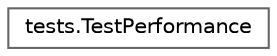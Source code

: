 digraph "Graphical Class Hierarchy"
{
 // LATEX_PDF_SIZE
  bgcolor="transparent";
  edge [fontname=Helvetica,fontsize=10,labelfontname=Helvetica,labelfontsize=10];
  node [fontname=Helvetica,fontsize=10,shape=box,height=0.2,width=0.4];
  rankdir="LR";
  Node0 [label="tests.TestPerformance",height=0.2,width=0.4,color="grey40", fillcolor="white", style="filled",URL="$classtests_1_1_test_performance.html",tooltip=" "];
}
